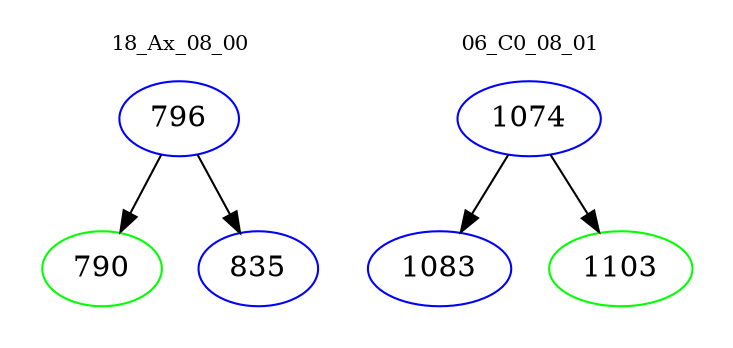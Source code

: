 digraph{
subgraph cluster_0 {
color = white
label = "18_Ax_08_00";
fontsize=10;
T0_796 [label="796", color="blue"]
T0_796 -> T0_790 [color="black"]
T0_790 [label="790", color="green"]
T0_796 -> T0_835 [color="black"]
T0_835 [label="835", color="blue"]
}
subgraph cluster_1 {
color = white
label = "06_C0_08_01";
fontsize=10;
T1_1074 [label="1074", color="blue"]
T1_1074 -> T1_1083 [color="black"]
T1_1083 [label="1083", color="blue"]
T1_1074 -> T1_1103 [color="black"]
T1_1103 [label="1103", color="green"]
}
}

